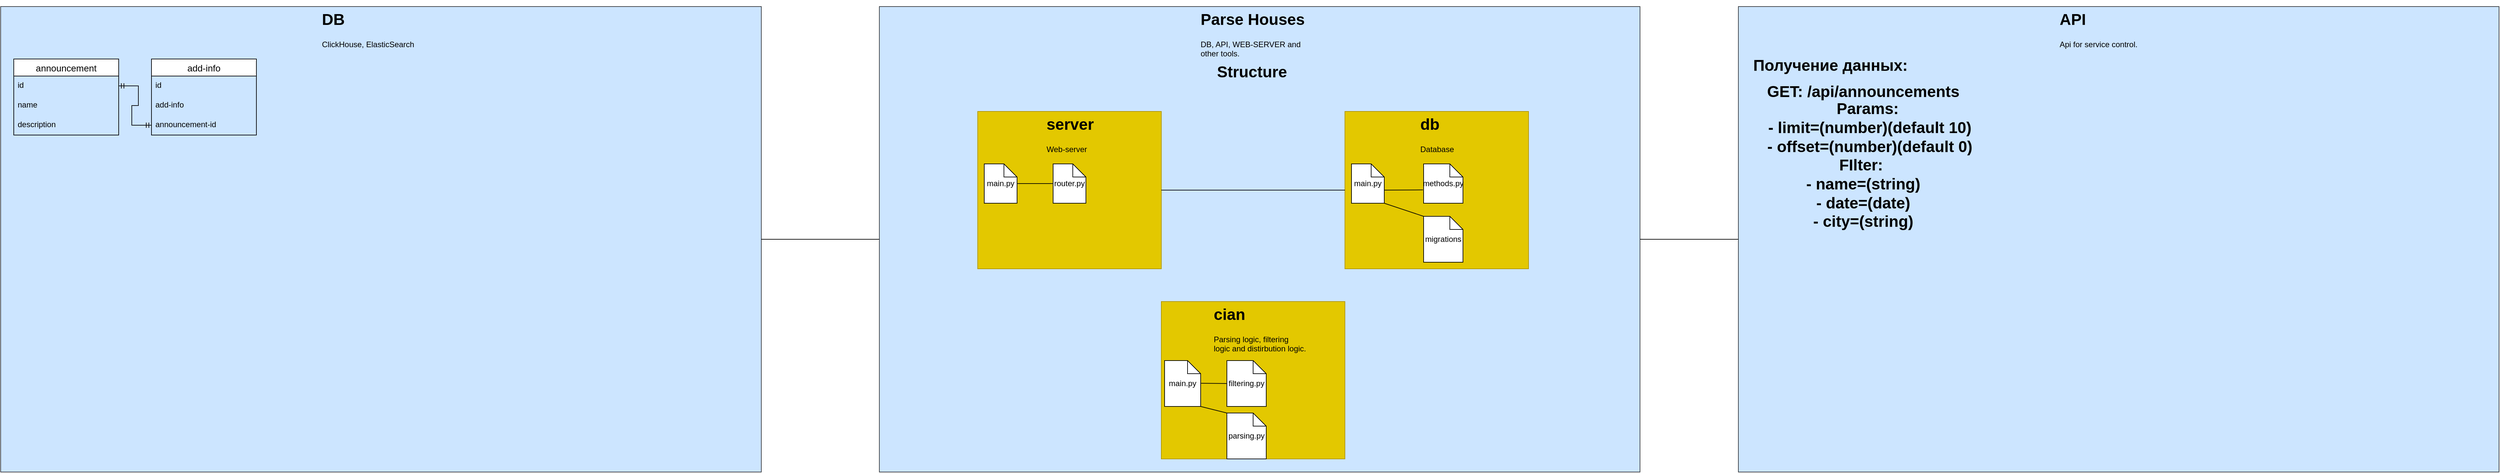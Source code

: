 <mxfile version="21.6.1" type="github">
  <diagram name="Страница 1" id="xXnSN60IRPTXpCH7mL83">
    <mxGraphModel dx="2927" dy="722" grid="1" gridSize="10" guides="1" tooltips="1" connect="1" arrows="1" fold="1" page="0" pageScale="1" pageWidth="827" pageHeight="1169" math="0" shadow="0">
      <root>
        <mxCell id="0" />
        <mxCell id="1" parent="0" />
        <mxCell id="gbdaSumpZfYu16GzujYo-1" value="" style="rounded=0;whiteSpace=wrap;html=1;fillColor=#cce5ff;strokeColor=#36393d;" vertex="1" parent="1">
          <mxGeometry x="-190" y="20" width="1160" height="710" as="geometry" />
        </mxCell>
        <mxCell id="gbdaSumpZfYu16GzujYo-3" value="&lt;h1&gt;Parse Houses&lt;/h1&gt;&lt;p&gt;DB, API, WEB-SERVER and other tools.&lt;/p&gt;" style="text;html=1;strokeColor=none;fillColor=none;spacing=5;spacingTop=-20;whiteSpace=wrap;overflow=hidden;rounded=0;" vertex="1" parent="1">
          <mxGeometry x="295" y="20" width="190" height="120" as="geometry" />
        </mxCell>
        <mxCell id="gbdaSumpZfYu16GzujYo-5" value="" style="rounded=0;whiteSpace=wrap;html=1;fillColor=#cce5ff;strokeColor=#36393d;" vertex="1" parent="1">
          <mxGeometry x="-1530" y="20" width="1160" height="710" as="geometry" />
        </mxCell>
        <mxCell id="gbdaSumpZfYu16GzujYo-6" value="" style="endArrow=none;html=1;rounded=0;entryX=0;entryY=0.5;entryDx=0;entryDy=0;exitX=1;exitY=0.5;exitDx=0;exitDy=0;" edge="1" parent="1" source="gbdaSumpZfYu16GzujYo-5" target="gbdaSumpZfYu16GzujYo-1">
          <mxGeometry width="50" height="50" relative="1" as="geometry">
            <mxPoint x="-630" y="430" as="sourcePoint" />
            <mxPoint x="-580" y="380" as="targetPoint" />
          </mxGeometry>
        </mxCell>
        <mxCell id="gbdaSumpZfYu16GzujYo-8" value="&lt;h1&gt;DB&lt;/h1&gt;&lt;p&gt;ClickHouse, ElasticSearch&lt;/p&gt;" style="text;html=1;strokeColor=none;fillColor=none;spacing=5;spacingTop=-20;whiteSpace=wrap;overflow=hidden;rounded=0;" vertex="1" parent="1">
          <mxGeometry x="-1045" y="20" width="190" height="120" as="geometry" />
        </mxCell>
        <mxCell id="gbdaSumpZfYu16GzujYo-9" value="announcement" style="swimlane;fontStyle=0;childLayout=stackLayout;horizontal=1;startSize=26;horizontalStack=0;resizeParent=1;resizeParentMax=0;resizeLast=0;collapsible=1;marginBottom=0;align=center;fontSize=14;" vertex="1" parent="1">
          <mxGeometry x="-1510" y="100" width="160" height="116" as="geometry" />
        </mxCell>
        <mxCell id="gbdaSumpZfYu16GzujYo-10" value="id" style="text;strokeColor=none;fillColor=none;spacingLeft=4;spacingRight=4;overflow=hidden;rotatable=0;points=[[0,0.5],[1,0.5]];portConstraint=eastwest;fontSize=12;whiteSpace=wrap;html=1;" vertex="1" parent="gbdaSumpZfYu16GzujYo-9">
          <mxGeometry y="26" width="160" height="30" as="geometry" />
        </mxCell>
        <mxCell id="gbdaSumpZfYu16GzujYo-11" value="name" style="text;strokeColor=none;fillColor=none;spacingLeft=4;spacingRight=4;overflow=hidden;rotatable=0;points=[[0,0.5],[1,0.5]];portConstraint=eastwest;fontSize=12;whiteSpace=wrap;html=1;" vertex="1" parent="gbdaSumpZfYu16GzujYo-9">
          <mxGeometry y="56" width="160" height="30" as="geometry" />
        </mxCell>
        <mxCell id="gbdaSumpZfYu16GzujYo-12" value="description" style="text;strokeColor=none;fillColor=none;spacingLeft=4;spacingRight=4;overflow=hidden;rotatable=0;points=[[0,0.5],[1,0.5]];portConstraint=eastwest;fontSize=12;whiteSpace=wrap;html=1;" vertex="1" parent="gbdaSumpZfYu16GzujYo-9">
          <mxGeometry y="86" width="160" height="30" as="geometry" />
        </mxCell>
        <mxCell id="gbdaSumpZfYu16GzujYo-13" value="add-info" style="swimlane;fontStyle=0;childLayout=stackLayout;horizontal=1;startSize=26;horizontalStack=0;resizeParent=1;resizeParentMax=0;resizeLast=0;collapsible=1;marginBottom=0;align=center;fontSize=14;" vertex="1" parent="1">
          <mxGeometry x="-1300" y="100" width="160" height="116" as="geometry" />
        </mxCell>
        <mxCell id="gbdaSumpZfYu16GzujYo-14" value="id" style="text;strokeColor=none;fillColor=none;spacingLeft=4;spacingRight=4;overflow=hidden;rotatable=0;points=[[0,0.5],[1,0.5]];portConstraint=eastwest;fontSize=12;whiteSpace=wrap;html=1;" vertex="1" parent="gbdaSumpZfYu16GzujYo-13">
          <mxGeometry y="26" width="160" height="30" as="geometry" />
        </mxCell>
        <mxCell id="gbdaSumpZfYu16GzujYo-15" value="add-info" style="text;strokeColor=none;fillColor=none;spacingLeft=4;spacingRight=4;overflow=hidden;rotatable=0;points=[[0,0.5],[1,0.5]];portConstraint=eastwest;fontSize=12;whiteSpace=wrap;html=1;" vertex="1" parent="gbdaSumpZfYu16GzujYo-13">
          <mxGeometry y="56" width="160" height="30" as="geometry" />
        </mxCell>
        <mxCell id="gbdaSumpZfYu16GzujYo-16" value="announcement-id" style="text;strokeColor=none;fillColor=none;spacingLeft=4;spacingRight=4;overflow=hidden;rotatable=0;points=[[0,0.5],[1,0.5]];portConstraint=eastwest;fontSize=12;whiteSpace=wrap;html=1;" vertex="1" parent="gbdaSumpZfYu16GzujYo-13">
          <mxGeometry y="86" width="160" height="30" as="geometry" />
        </mxCell>
        <mxCell id="gbdaSumpZfYu16GzujYo-17" value="" style="edgeStyle=entityRelationEdgeStyle;fontSize=12;html=1;endArrow=ERmandOne;startArrow=ERmandOne;rounded=0;exitX=1;exitY=0.5;exitDx=0;exitDy=0;entryX=0;entryY=0.5;entryDx=0;entryDy=0;" edge="1" parent="1" source="gbdaSumpZfYu16GzujYo-10" target="gbdaSumpZfYu16GzujYo-16">
          <mxGeometry width="100" height="100" relative="1" as="geometry">
            <mxPoint x="-1210" y="330" as="sourcePoint" />
            <mxPoint x="-1110" y="230" as="targetPoint" />
          </mxGeometry>
        </mxCell>
        <mxCell id="gbdaSumpZfYu16GzujYo-18" value="&lt;h1&gt;Structure&lt;/h1&gt;" style="text;html=1;strokeColor=none;fillColor=none;spacing=5;spacingTop=-20;whiteSpace=wrap;overflow=hidden;rounded=0;" vertex="1" parent="1">
          <mxGeometry x="320" y="100" width="115" height="40" as="geometry" />
        </mxCell>
        <mxCell id="gbdaSumpZfYu16GzujYo-48" value="" style="rounded=0;whiteSpace=wrap;html=1;fillColor=#e3c800;strokeColor=#B09500;fontColor=#000000;" vertex="1" parent="1">
          <mxGeometry x="-40" y="180" width="280" height="240" as="geometry" />
        </mxCell>
        <mxCell id="gbdaSumpZfYu16GzujYo-22" value="main.py" style="shape=note;size=20;whiteSpace=wrap;html=1;" vertex="1" parent="1">
          <mxGeometry x="-30" y="260" width="50" height="60" as="geometry" />
        </mxCell>
        <mxCell id="gbdaSumpZfYu16GzujYo-24" value="" style="endArrow=none;html=1;rounded=0;exitX=1;exitY=0.5;exitDx=0;exitDy=0;exitPerimeter=0;entryX=0;entryY=0.5;entryDx=0;entryDy=0;entryPerimeter=0;" edge="1" parent="1" source="gbdaSumpZfYu16GzujYo-22" target="gbdaSumpZfYu16GzujYo-29">
          <mxGeometry relative="1" as="geometry">
            <mxPoint x="270" y="320" as="sourcePoint" />
            <mxPoint x="120" y="250" as="targetPoint" />
          </mxGeometry>
        </mxCell>
        <mxCell id="gbdaSumpZfYu16GzujYo-28" value="" style="rounded=0;whiteSpace=wrap;html=1;fillColor=#e3c800;strokeColor=#B09500;fontColor=#000000;" vertex="1" parent="1">
          <mxGeometry x="240" y="470" width="280" height="240" as="geometry" />
        </mxCell>
        <mxCell id="gbdaSumpZfYu16GzujYo-29" value="router.py" style="shape=note;size=20;whiteSpace=wrap;html=1;" vertex="1" parent="1">
          <mxGeometry x="75" y="260" width="50" height="60" as="geometry" />
        </mxCell>
        <mxCell id="gbdaSumpZfYu16GzujYo-49" value="" style="rounded=0;whiteSpace=wrap;html=1;fillColor=#e3c800;strokeColor=#B09500;fontColor=#000000;" vertex="1" parent="1">
          <mxGeometry x="520" y="180" width="280" height="240" as="geometry" />
        </mxCell>
        <mxCell id="gbdaSumpZfYu16GzujYo-31" value="methods.py" style="shape=note;size=20;whiteSpace=wrap;html=1;" vertex="1" parent="1">
          <mxGeometry x="640" y="260" width="60" height="60" as="geometry" />
        </mxCell>
        <mxCell id="gbdaSumpZfYu16GzujYo-32" value="main.py" style="shape=note;size=20;whiteSpace=wrap;html=1;" vertex="1" parent="1">
          <mxGeometry x="530" y="260" width="50" height="60" as="geometry" />
        </mxCell>
        <mxCell id="gbdaSumpZfYu16GzujYo-33" value="" style="endArrow=none;html=1;rounded=0;exitX=1;exitY=0.5;exitDx=0;exitDy=0;entryX=0;entryY=0.5;entryDx=0;entryDy=0;" edge="1" parent="1" source="gbdaSumpZfYu16GzujYo-48" target="gbdaSumpZfYu16GzujYo-49">
          <mxGeometry width="50" height="50" relative="1" as="geometry">
            <mxPoint x="280.0" y="300" as="sourcePoint" />
            <mxPoint x="482.5" y="300" as="targetPoint" />
          </mxGeometry>
        </mxCell>
        <mxCell id="gbdaSumpZfYu16GzujYo-36" value="&lt;h1&gt;server&lt;/h1&gt;&lt;div&gt;Web-server&lt;/div&gt;" style="text;html=1;strokeColor=none;fillColor=none;spacing=5;spacingTop=-20;whiteSpace=wrap;overflow=hidden;rounded=0;" vertex="1" parent="1">
          <mxGeometry x="60" y="180" width="80" height="70" as="geometry" />
        </mxCell>
        <mxCell id="gbdaSumpZfYu16GzujYo-37" value="&lt;h1&gt;db&lt;/h1&gt;&lt;p&gt;Database&lt;/p&gt;" style="text;html=1;strokeColor=none;fillColor=none;spacing=5;spacingTop=-20;whiteSpace=wrap;overflow=hidden;rounded=0;" vertex="1" parent="1">
          <mxGeometry x="630" y="180" width="60" height="65" as="geometry" />
        </mxCell>
        <mxCell id="gbdaSumpZfYu16GzujYo-38" value="" style="endArrow=none;html=1;rounded=0;exitX=0;exitY=0;exitDx=50;exitDy=40;exitPerimeter=0;entryX=-0.017;entryY=0.661;entryDx=0;entryDy=0;entryPerimeter=0;" edge="1" parent="1" source="gbdaSumpZfYu16GzujYo-32" target="gbdaSumpZfYu16GzujYo-31">
          <mxGeometry width="50" height="50" relative="1" as="geometry">
            <mxPoint x="440" y="310" as="sourcePoint" />
            <mxPoint x="490" y="260" as="targetPoint" />
          </mxGeometry>
        </mxCell>
        <mxCell id="gbdaSumpZfYu16GzujYo-40" value="migrations" style="shape=note;size=20;whiteSpace=wrap;html=1;" vertex="1" parent="1">
          <mxGeometry x="640" y="340" width="60" height="70" as="geometry" />
        </mxCell>
        <mxCell id="gbdaSumpZfYu16GzujYo-41" value="" style="endArrow=none;html=1;rounded=0;entryX=1;entryY=1;entryDx=0;entryDy=0;entryPerimeter=0;exitX=0;exitY=0;exitDx=0;exitDy=0;exitPerimeter=0;" edge="1" parent="1" source="gbdaSumpZfYu16GzujYo-40" target="gbdaSumpZfYu16GzujYo-32">
          <mxGeometry width="50" height="50" relative="1" as="geometry">
            <mxPoint x="440" y="310" as="sourcePoint" />
            <mxPoint x="490" y="260" as="targetPoint" />
          </mxGeometry>
        </mxCell>
        <mxCell id="gbdaSumpZfYu16GzujYo-42" value="&lt;h1&gt;cian&lt;br&gt;&lt;/h1&gt;&lt;div&gt;Parsing logic, filtering logic and distirbution logic.&lt;/div&gt;" style="text;html=1;strokeColor=none;fillColor=none;spacing=5;spacingTop=-20;whiteSpace=wrap;overflow=hidden;rounded=0;" vertex="1" parent="1">
          <mxGeometry x="315.31" y="470" width="149.37" height="80" as="geometry" />
        </mxCell>
        <mxCell id="gbdaSumpZfYu16GzujYo-43" value="main.py" style="shape=note;size=20;whiteSpace=wrap;html=1;" vertex="1" parent="1">
          <mxGeometry x="245" y="560" width="55" height="70" as="geometry" />
        </mxCell>
        <mxCell id="gbdaSumpZfYu16GzujYo-44" value="filtering.py" style="shape=note;size=20;whiteSpace=wrap;html=1;" vertex="1" parent="1">
          <mxGeometry x="340" y="560" width="60" height="70" as="geometry" />
        </mxCell>
        <mxCell id="gbdaSumpZfYu16GzujYo-45" value="parsing.py" style="shape=note;size=20;whiteSpace=wrap;html=1;" vertex="1" parent="1">
          <mxGeometry x="340" y="640" width="60" height="70" as="geometry" />
        </mxCell>
        <mxCell id="gbdaSumpZfYu16GzujYo-46" value="" style="endArrow=none;html=1;rounded=0;exitX=1.012;exitY=0.495;exitDx=0;exitDy=0;exitPerimeter=0;entryX=0;entryY=0.5;entryDx=0;entryDy=0;entryPerimeter=0;" edge="1" parent="1" source="gbdaSumpZfYu16GzujYo-43" target="gbdaSumpZfYu16GzujYo-44">
          <mxGeometry width="50" height="50" relative="1" as="geometry">
            <mxPoint x="440" y="470" as="sourcePoint" />
            <mxPoint x="490" y="420" as="targetPoint" />
          </mxGeometry>
        </mxCell>
        <mxCell id="gbdaSumpZfYu16GzujYo-47" value="" style="endArrow=none;html=1;rounded=0;exitX=1;exitY=1;exitDx=0;exitDy=0;exitPerimeter=0;entryX=0;entryY=0;entryDx=0;entryDy=0;entryPerimeter=0;" edge="1" parent="1" source="gbdaSumpZfYu16GzujYo-43" target="gbdaSumpZfYu16GzujYo-45">
          <mxGeometry width="50" height="50" relative="1" as="geometry">
            <mxPoint x="440" y="470" as="sourcePoint" />
            <mxPoint x="490" y="420" as="targetPoint" />
          </mxGeometry>
        </mxCell>
        <mxCell id="gbdaSumpZfYu16GzujYo-50" value="" style="rounded=0;whiteSpace=wrap;html=1;fillColor=#cce5ff;strokeColor=#36393d;" vertex="1" parent="1">
          <mxGeometry x="1120" y="20" width="1160" height="710" as="geometry" />
        </mxCell>
        <mxCell id="gbdaSumpZfYu16GzujYo-51" value="" style="endArrow=none;html=1;rounded=0;exitX=1;exitY=0.5;exitDx=0;exitDy=0;entryX=0;entryY=0.5;entryDx=0;entryDy=0;" edge="1" parent="1" source="gbdaSumpZfYu16GzujYo-1" target="gbdaSumpZfYu16GzujYo-50">
          <mxGeometry width="50" height="50" relative="1" as="geometry">
            <mxPoint x="1130" y="580" as="sourcePoint" />
            <mxPoint x="1180" y="530" as="targetPoint" />
          </mxGeometry>
        </mxCell>
        <mxCell id="gbdaSumpZfYu16GzujYo-52" value="&lt;h1&gt;API&lt;/h1&gt;&lt;p&gt;Api for service control.&lt;/p&gt;" style="text;html=1;strokeColor=none;fillColor=none;spacing=5;spacingTop=-20;whiteSpace=wrap;overflow=hidden;rounded=0;" vertex="1" parent="1">
          <mxGeometry x="1605" y="20" width="190" height="120" as="geometry" />
        </mxCell>
        <mxCell id="gbdaSumpZfYu16GzujYo-53" value="Получение данных:" style="text;strokeColor=none;fillColor=none;html=1;fontSize=24;fontStyle=1;verticalAlign=middle;align=center;" vertex="1" parent="1">
          <mxGeometry x="1140" y="90" width="240" height="40" as="geometry" />
        </mxCell>
        <mxCell id="gbdaSumpZfYu16GzujYo-54" value="GET: /api/announcements" style="text;strokeColor=none;fillColor=none;html=1;fontSize=24;fontStyle=1;verticalAlign=middle;align=center;" vertex="1" parent="1">
          <mxGeometry x="1160" y="130" width="300" height="40" as="geometry" />
        </mxCell>
        <mxCell id="gbdaSumpZfYu16GzujYo-55" value="Params:&amp;nbsp;&lt;br&gt;- limit=(number)(default 10)&lt;br&gt;- offset=(number)(default 0)" style="text;strokeColor=none;fillColor=none;html=1;fontSize=24;fontStyle=1;verticalAlign=middle;align=center;" vertex="1" parent="1">
          <mxGeometry x="1160" y="165" width="320" height="80" as="geometry" />
        </mxCell>
        <mxCell id="gbdaSumpZfYu16GzujYo-56" value="FIlter:&amp;nbsp;&lt;br&gt;- name=(string)&lt;br&gt;- date=(date)&lt;br&gt;- city=(string)" style="text;strokeColor=none;fillColor=none;html=1;fontSize=24;fontStyle=1;verticalAlign=middle;align=center;" vertex="1" parent="1">
          <mxGeometry x="1150" y="250" width="320" height="110" as="geometry" />
        </mxCell>
      </root>
    </mxGraphModel>
  </diagram>
</mxfile>
